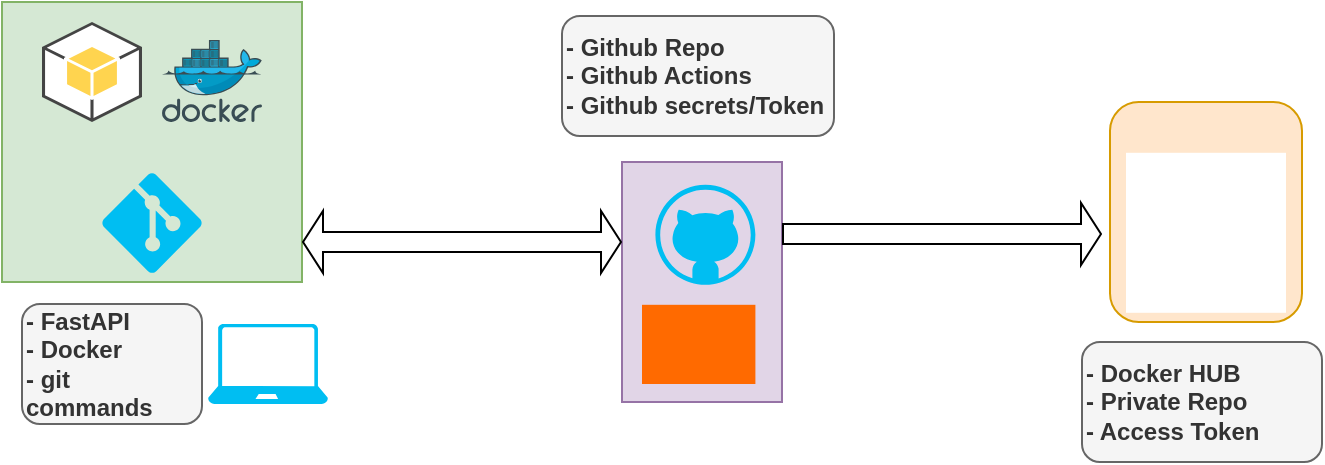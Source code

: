 <mxfile version="26.1.1">
  <diagram name="Page-1" id="SmJROjKxYeMuHM-OUESZ">
    <mxGraphModel dx="740" dy="572" grid="1" gridSize="10" guides="1" tooltips="1" connect="1" arrows="1" fold="1" page="1" pageScale="1" pageWidth="827" pageHeight="1169" math="0" shadow="0">
      <root>
        <mxCell id="0" />
        <mxCell id="1" parent="0" />
        <mxCell id="Y7tds1XGn8WMuZVk-2sN-21" value="" style="rounded=0;whiteSpace=wrap;html=1;fillColor=#e1d5e7;strokeColor=#9673a6;" vertex="1" parent="1">
          <mxGeometry x="320" y="220" width="80" height="120" as="geometry" />
        </mxCell>
        <mxCell id="Y7tds1XGn8WMuZVk-2sN-20" value="" style="rounded=0;whiteSpace=wrap;html=1;fillColor=#d5e8d4;strokeColor=#82b366;" vertex="1" parent="1">
          <mxGeometry x="10" y="140" width="150" height="140" as="geometry" />
        </mxCell>
        <mxCell id="Y7tds1XGn8WMuZVk-2sN-1" value="" style="verticalLabelPosition=bottom;html=1;verticalAlign=top;align=center;strokeColor=none;fillColor=#00BEF2;shape=mxgraph.azure.laptop;pointerEvents=1;" vertex="1" parent="1">
          <mxGeometry x="113" y="301" width="60" height="40" as="geometry" />
        </mxCell>
        <mxCell id="Y7tds1XGn8WMuZVk-2sN-4" value="" style="verticalLabelPosition=bottom;html=1;verticalAlign=top;align=center;strokeColor=none;fillColor=#00BEF2;shape=mxgraph.azure.github_code;pointerEvents=1;" vertex="1" parent="1">
          <mxGeometry x="336.7" y="231.4" width="50" height="50" as="geometry" />
        </mxCell>
        <mxCell id="Y7tds1XGn8WMuZVk-2sN-22" value="" style="rounded=1;whiteSpace=wrap;html=1;fillColor=#ffe6cc;strokeColor=#d79b00;" vertex="1" parent="1">
          <mxGeometry x="564" y="190" width="96" height="110" as="geometry" />
        </mxCell>
        <mxCell id="Y7tds1XGn8WMuZVk-2sN-7" value="" style="points=[];aspect=fixed;html=1;align=center;shadow=0;dashed=0;fillColor=#FF6A00;strokeColor=none;shape=mxgraph.alibaba_cloud.amscloudapp;" vertex="1" parent="1">
          <mxGeometry x="330.0" y="291.4" width="56.7" height="39.6" as="geometry" />
        </mxCell>
        <mxCell id="Y7tds1XGn8WMuZVk-2sN-9" value="" style="image;sketch=0;aspect=fixed;html=1;points=[];align=center;fontSize=12;image=img/lib/mscae/Docker.svg;" vertex="1" parent="1">
          <mxGeometry x="90" y="159" width="50" height="41" as="geometry" />
        </mxCell>
        <mxCell id="Y7tds1XGn8WMuZVk-2sN-10" value="" style="verticalLabelPosition=bottom;html=1;verticalAlign=top;align=center;strokeColor=none;fillColor=#00BEF2;shape=mxgraph.azure.git_repository;" vertex="1" parent="1">
          <mxGeometry x="60" y="225.4" width="50" height="50" as="geometry" />
        </mxCell>
        <mxCell id="Y7tds1XGn8WMuZVk-2sN-11" value="" style="outlineConnect=0;dashed=0;verticalLabelPosition=bottom;verticalAlign=top;align=center;html=1;shape=mxgraph.aws3.android;fillColor=#FFD44F;gradientColor=none;" vertex="1" parent="1">
          <mxGeometry x="30" y="150" width="50" height="50" as="geometry" />
        </mxCell>
        <mxCell id="Y7tds1XGn8WMuZVk-2sN-12" value="" style="shape=image;html=1;verticalAlign=top;verticalLabelPosition=bottom;labelBackgroundColor=#ffffff;imageAspect=0;aspect=fixed;image=https://cdn1.iconfinder.com/data/icons/unicons-line-vol-3/24/docker-128.png;imageBackground=default;" vertex="1" parent="1">
          <mxGeometry x="572" y="215.4" width="80" height="80" as="geometry" />
        </mxCell>
        <mxCell id="Y7tds1XGn8WMuZVk-2sN-13" value="" style="shape=flexArrow;endArrow=classic;startArrow=classic;html=1;rounded=0;endSize=3;startSize=3;strokeWidth=1;" edge="1" parent="1">
          <mxGeometry width="100" height="100" relative="1" as="geometry">
            <mxPoint x="160" y="260" as="sourcePoint" />
            <mxPoint x="320" y="260" as="targetPoint" />
          </mxGeometry>
        </mxCell>
        <mxCell id="Y7tds1XGn8WMuZVk-2sN-14" value="" style="shape=flexArrow;endArrow=classic;html=1;rounded=0;endSize=3;startSize=3;" edge="1" parent="1">
          <mxGeometry width="50" height="50" relative="1" as="geometry">
            <mxPoint x="400" y="256" as="sourcePoint" />
            <mxPoint x="560" y="256" as="targetPoint" />
          </mxGeometry>
        </mxCell>
        <mxCell id="Y7tds1XGn8WMuZVk-2sN-17" value="&lt;div&gt;- FastAPI&lt;/div&gt;&lt;div&gt;- Docker&lt;/div&gt;&lt;div&gt;- git commands&lt;br&gt;&lt;/div&gt;" style="rounded=1;whiteSpace=wrap;html=1;align=left;fontStyle=1;fillColor=#f5f5f5;fontColor=#333333;strokeColor=#666666;" vertex="1" parent="1">
          <mxGeometry x="20" y="291" width="90" height="60" as="geometry" />
        </mxCell>
        <mxCell id="Y7tds1XGn8WMuZVk-2sN-18" value="&lt;div&gt;- Github Repo&lt;/div&gt;&lt;div&gt;- Github Actions&lt;/div&gt;&lt;div&gt;- Github secrets/Token&lt;br&gt;&lt;/div&gt;" style="rounded=1;whiteSpace=wrap;html=1;align=left;fontStyle=1;fillColor=#f5f5f5;fontColor=#333333;strokeColor=#666666;" vertex="1" parent="1">
          <mxGeometry x="290" y="147" width="136" height="60" as="geometry" />
        </mxCell>
        <mxCell id="Y7tds1XGn8WMuZVk-2sN-19" value="&lt;div&gt;- Docker HUB&lt;/div&gt;&lt;div&gt;- Private Repo&lt;/div&gt;&lt;div&gt;- Access Token&lt;br&gt;&lt;/div&gt;" style="rounded=1;whiteSpace=wrap;html=1;align=left;fontStyle=1;fillColor=#f5f5f5;fontColor=#333333;strokeColor=#666666;" vertex="1" parent="1">
          <mxGeometry x="550" y="310" width="120" height="60" as="geometry" />
        </mxCell>
      </root>
    </mxGraphModel>
  </diagram>
</mxfile>
